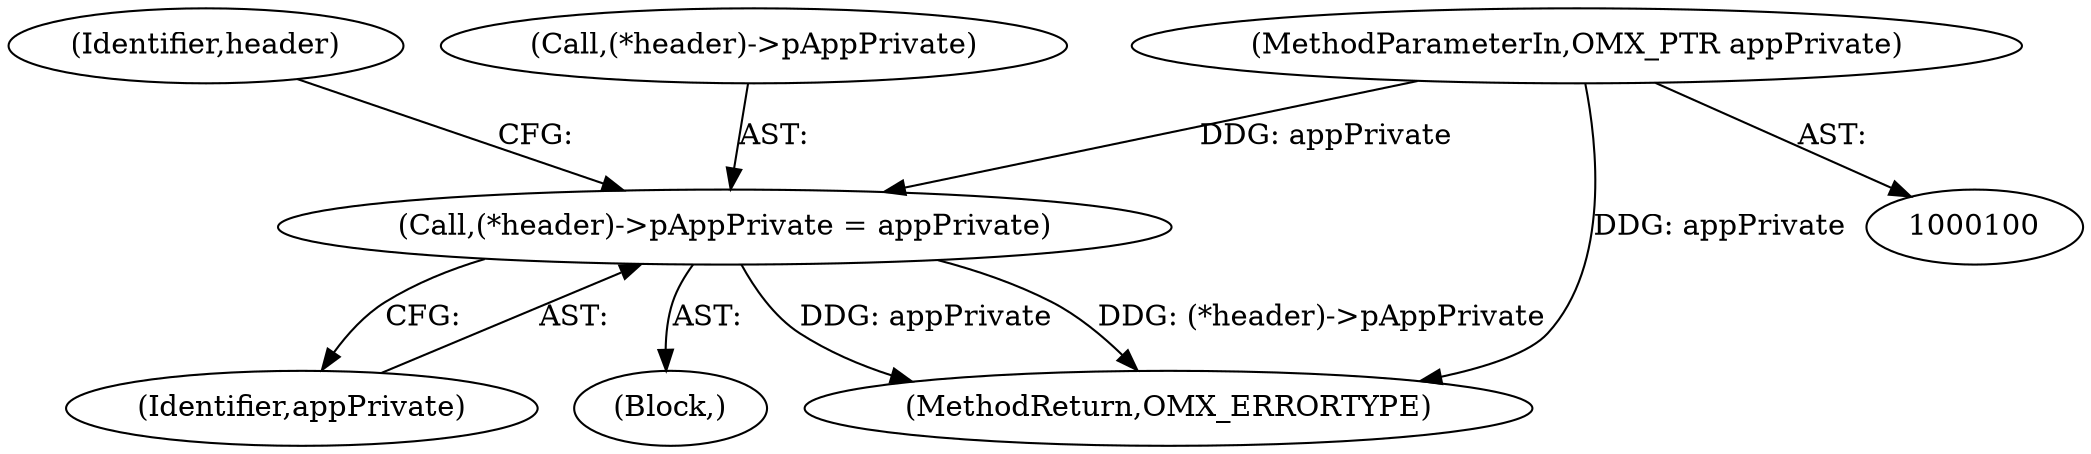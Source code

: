 digraph "0_Android_d834160d9759f1098df692b34e6eeb548f9e317b@pointer" {
"1000205" [label="(Call,(*header)->pAppPrivate = appPrivate)"];
"1000103" [label="(MethodParameterIn,OMX_PTR appPrivate)"];
"1000214" [label="(Identifier,header)"];
"1000206" [label="(Call,(*header)->pAppPrivate)"];
"1000210" [label="(Identifier,appPrivate)"];
"1000103" [label="(MethodParameterIn,OMX_PTR appPrivate)"];
"1000205" [label="(Call,(*header)->pAppPrivate = appPrivate)"];
"1000106" [label="(Block,)"];
"1000329" [label="(MethodReturn,OMX_ERRORTYPE)"];
"1000205" -> "1000106"  [label="AST: "];
"1000205" -> "1000210"  [label="CFG: "];
"1000206" -> "1000205"  [label="AST: "];
"1000210" -> "1000205"  [label="AST: "];
"1000214" -> "1000205"  [label="CFG: "];
"1000205" -> "1000329"  [label="DDG: appPrivate"];
"1000205" -> "1000329"  [label="DDG: (*header)->pAppPrivate"];
"1000103" -> "1000205"  [label="DDG: appPrivate"];
"1000103" -> "1000100"  [label="AST: "];
"1000103" -> "1000329"  [label="DDG: appPrivate"];
}

